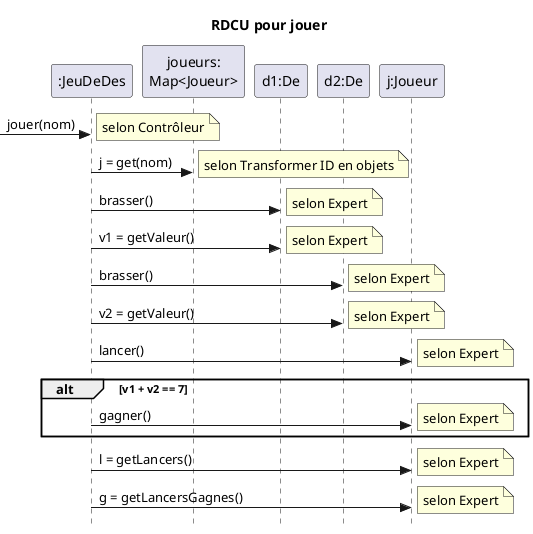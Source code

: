 @startuml
skinparam style strictuml
skinparam defaultfontname Verdana
title RDCU pour jouer
participant ":JeuDeDes" as c
participant "joueurs:\nMap<Joueur>" as jm
participant "d1:De" as d1
participant "d2:De" as d2
participant "j:Joueur" as j
->c : jouer(nom)
note right : selon Contrôleur 
c->jm : j = get(nom)
note right : selon Transformer ID en objets 
c->d1 : brasser()
note right : selon Expert 
c->d1 : v1 = getValeur()
note right : selon Expert 
c->d2 : brasser()
note right : selon Expert 
c->d2 : v2 = getValeur()
note right : selon Expert 
c->j : lancer()
note right : selon Expert 
alt v1 + v2 == 7
  c->j : gagner()
  note right : selon Expert 
end alt
c->j : l = getLancers()
note right : selon Expert 
c->j : g = getLancersGagnes()
note right : selon Expert 
@enduml